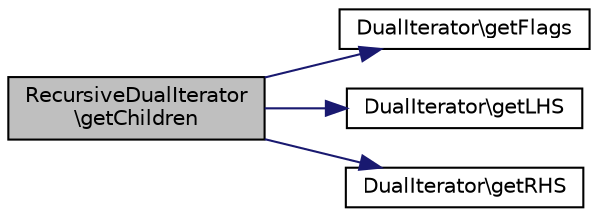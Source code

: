 digraph "RecursiveDualIterator\getChildren"
{
  edge [fontname="Helvetica",fontsize="10",labelfontname="Helvetica",labelfontsize="10"];
  node [fontname="Helvetica",fontsize="10",shape=record];
  rankdir="LR";
  Node1 [label="RecursiveDualIterator\l\\getChildren",height=0.2,width=0.4,color="black", fillcolor="grey75", style="filled" fontcolor="black"];
  Node1 -> Node2 [color="midnightblue",fontsize="10",style="solid",fontname="Helvetica"];
  Node2 [label="DualIterator\\getFlags",height=0.2,width=0.4,color="black", fillcolor="white", style="filled",URL="$classDualIterator.html#a00b75c28d1ba4bb7022097b66fa3aacc"];
  Node1 -> Node3 [color="midnightblue",fontsize="10",style="solid",fontname="Helvetica"];
  Node3 [label="DualIterator\\getLHS",height=0.2,width=0.4,color="black", fillcolor="white", style="filled",URL="$classDualIterator.html#a7ca3d58c2eb5104da45bf174250757ad"];
  Node1 -> Node4 [color="midnightblue",fontsize="10",style="solid",fontname="Helvetica"];
  Node4 [label="DualIterator\\getRHS",height=0.2,width=0.4,color="black", fillcolor="white", style="filled",URL="$classDualIterator.html#ad5a0eb29ffb8888f8d7e14c550f3b6e2"];
}
